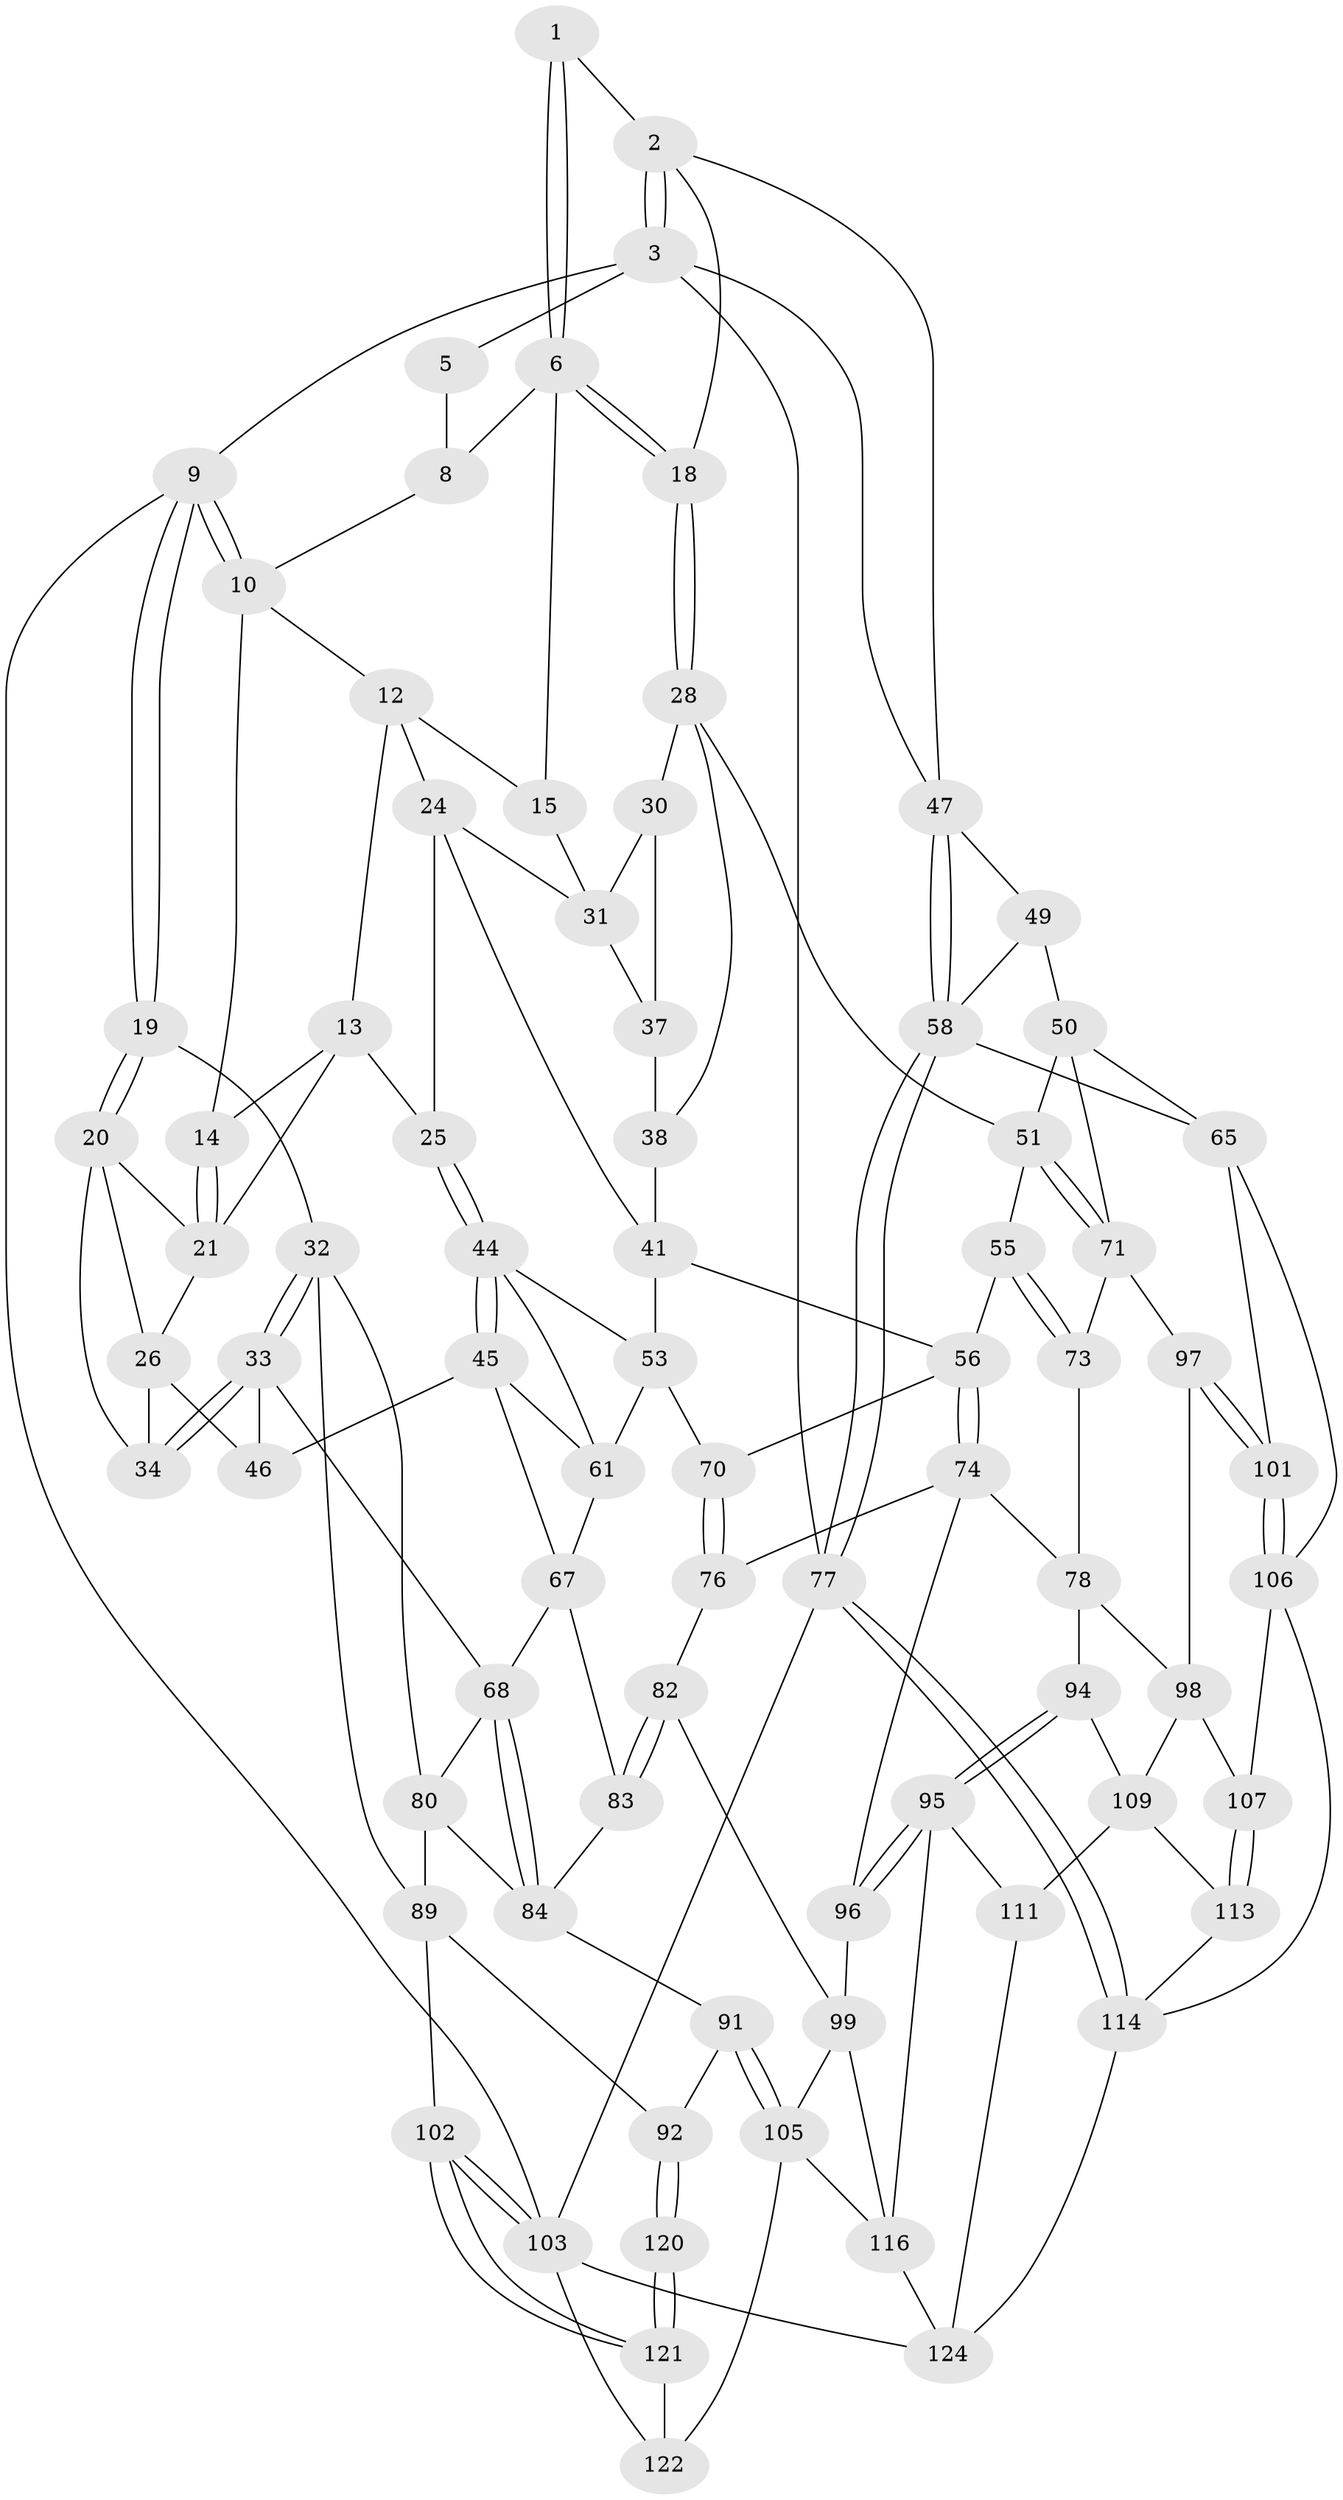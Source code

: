 // original degree distribution, {3: 0.015873015873015872, 4: 0.25396825396825395, 5: 0.49206349206349204, 6: 0.23809523809523808}
// Generated by graph-tools (version 1.1) at 2025/42/03/06/25 10:42:26]
// undirected, 78 vertices, 170 edges
graph export_dot {
graph [start="1"]
  node [color=gray90,style=filled];
  1 [pos="+0.7999320685310737+0"];
  2 [pos="+0.9466642665970438+0.07779271248549942",super="+17"];
  3 [pos="+1+0.05104516319101443",super="+4"];
  5 [pos="+0.770957504496623+0"];
  6 [pos="+0.7500115589740132+0.12287958889206099",super="+7"];
  8 [pos="+0.4483163708434342+0"];
  9 [pos="+0+0"];
  10 [pos="+0.31433726861059164+0",super="+11"];
  12 [pos="+0.3952802945712776+0.14003054905383736",super="+16"];
  13 [pos="+0.29304387280946287+0.1285099572888267",super="+22"];
  14 [pos="+0.2281592050321337+0.022145613503246106"];
  15 [pos="+0.5414131840555547+0.1581167129133258"];
  18 [pos="+0.758079052389834+0.18238689692137905"];
  19 [pos="+0+0"];
  20 [pos="+0.12690502080850533+0.11106858780422126",super="+27"];
  21 [pos="+0.1736329173804039+0.09354202788402378",super="+23"];
  24 [pos="+0.3942557372870808+0.22522758931257145",super="+36"];
  25 [pos="+0.34296255658629893+0.24690494892070736"];
  26 [pos="+0.20009549109457314+0.23117825866542463",super="+43"];
  28 [pos="+0.7261761331237533+0.22134928033367074",super="+29"];
  30 [pos="+0.6086248270265225+0.1976330176031291"];
  31 [pos="+0.5539687214640662+0.17492286252571593",super="+35"];
  32 [pos="+0+0.36655961514816493",super="+81"];
  33 [pos="+0+0.34714655466060773",super="+60"];
  34 [pos="+0+0.3032736346255659"];
  37 [pos="+0.585360380345155+0.2671774207164496",super="+39"];
  38 [pos="+0.6946770333700318+0.2427564029327639",super="+40"];
  41 [pos="+0.5636763584401466+0.37736784842173604",super="+42"];
  44 [pos="+0.3188827514088695+0.3090581412087627",super="+54"];
  45 [pos="+0.2919464940376734+0.3371100178113171",super="+62"];
  46 [pos="+0.17344331830536389+0.3057883145466887"];
  47 [pos="+1+0.16406648082892328",super="+48"];
  49 [pos="+0.9000371286975983+0.3200026850870847"];
  50 [pos="+0.8572629908419631+0.3550563038823795",super="+66"];
  51 [pos="+0.7856048309408283+0.3786907346531502",super="+52"];
  53 [pos="+0.47738440379526353+0.35546182986498337",super="+63"];
  55 [pos="+0.690480568843932+0.4288625790268352"];
  56 [pos="+0.5928512486666283+0.4120245325860883",super="+57"];
  58 [pos="+1+0.5172534558900356",super="+59"];
  61 [pos="+0.3926133701499304+0.38299041116606036",super="+64"];
  65 [pos="+1+0.5427650852608604",super="+100"];
  67 [pos="+0.2894319477294818+0.46142422296468005",super="+79"];
  68 [pos="+0.21905831090002476+0.4751477844418111",super="+69"];
  70 [pos="+0.44905164582411594+0.5120704207633163"];
  71 [pos="+0.8834217629338569+0.5231693835013864",super="+72"];
  73 [pos="+0.7122686135740188+0.5257756713751502"];
  74 [pos="+0.5601725817274227+0.5764050982075819",super="+75"];
  76 [pos="+0.4745679137982998+0.5732287444022287"];
  77 [pos="+1+1"];
  78 [pos="+0.57364499912205+0.5824154643981037",super="+93"];
  80 [pos="+0.05489355527211547+0.5519186753983054",super="+85"];
  82 [pos="+0.45211150254610666+0.591991569123665",super="+88"];
  83 [pos="+0.31382565468495893+0.5606232163636587",super="+86"];
  84 [pos="+0.19308597163462232+0.5733210471658118",super="+87"];
  89 [pos="+0.10645758442456166+0.7074056641605594",super="+90"];
  91 [pos="+0.2027798544328922+0.7025515844326025"];
  92 [pos="+0.12402850306979445+0.7301561102128372"];
  94 [pos="+0.6196687609433302+0.6841088115125303"];
  95 [pos="+0.5333454762783945+0.7532488071027544",super="+112"];
  96 [pos="+0.5128537209245287+0.664410158074287"];
  97 [pos="+0.7590628051239706+0.6239665703003953"];
  98 [pos="+0.7197005130070987+0.6440451898590598",super="+108"];
  99 [pos="+0.3782948189473144+0.7210851395696932",super="+104"];
  101 [pos="+0.801550284349324+0.6939465450670772"];
  102 [pos="+0+1"];
  103 [pos="+0+1",super="+126"];
  105 [pos="+0.30850212057581816+0.7558780213223274",super="+119"];
  106 [pos="+0.7633528867093811+0.7625330368988119",super="+115"];
  107 [pos="+0.752187399054371+0.7714577477636272"];
  109 [pos="+0.6573329302798281+0.7377790303741664",super="+110"];
  111 [pos="+0.5507879587321491+0.8920950609410429"];
  113 [pos="+0.7338695151838289+0.8106333411404131"];
  114 [pos="+1+1",super="+117"];
  116 [pos="+0.4232016282296718+0.754458752301999",super="+118"];
  120 [pos="+0.11650971406257363+0.7533920471789998"];
  121 [pos="+0+0.9204678544955245",super="+123"];
  122 [pos="+0.2662066452312901+0.9263159409638829"];
  124 [pos="+0.6286509206552839+1",super="+125"];
  1 -- 2;
  1 -- 6;
  1 -- 6;
  2 -- 3;
  2 -- 3;
  2 -- 18;
  2 -- 47;
  3 -- 47;
  3 -- 9;
  3 -- 5;
  3 -- 77;
  5 -- 8;
  6 -- 18;
  6 -- 18;
  6 -- 8;
  6 -- 15;
  8 -- 10;
  9 -- 10;
  9 -- 10;
  9 -- 19;
  9 -- 19;
  9 -- 103;
  10 -- 14;
  10 -- 12;
  12 -- 13;
  12 -- 24;
  12 -- 15;
  13 -- 14;
  13 -- 25;
  13 -- 21;
  14 -- 21;
  14 -- 21;
  15 -- 31;
  18 -- 28;
  18 -- 28;
  19 -- 20;
  19 -- 20;
  19 -- 32;
  20 -- 21;
  20 -- 26;
  20 -- 34;
  21 -- 26;
  24 -- 25;
  24 -- 41;
  24 -- 31;
  25 -- 44;
  25 -- 44;
  26 -- 34;
  26 -- 46;
  28 -- 51;
  28 -- 38;
  28 -- 30;
  30 -- 31;
  30 -- 37;
  31 -- 37;
  32 -- 33;
  32 -- 33;
  32 -- 89;
  32 -- 80;
  33 -- 34;
  33 -- 34;
  33 -- 46;
  33 -- 68;
  37 -- 38 [weight=2];
  38 -- 41;
  41 -- 53;
  41 -- 56;
  44 -- 45;
  44 -- 45;
  44 -- 61;
  44 -- 53;
  45 -- 46;
  45 -- 67;
  45 -- 61;
  47 -- 58;
  47 -- 58;
  47 -- 49;
  49 -- 50;
  49 -- 58;
  50 -- 51;
  50 -- 65;
  50 -- 71;
  51 -- 71;
  51 -- 71;
  51 -- 55;
  53 -- 61;
  53 -- 70;
  55 -- 56;
  55 -- 73;
  55 -- 73;
  56 -- 74;
  56 -- 74;
  56 -- 70;
  58 -- 77;
  58 -- 77;
  58 -- 65;
  61 -- 67;
  65 -- 106;
  65 -- 101;
  67 -- 68;
  67 -- 83;
  68 -- 84;
  68 -- 84;
  68 -- 80;
  70 -- 76;
  70 -- 76;
  71 -- 73;
  71 -- 97;
  73 -- 78;
  74 -- 78;
  74 -- 96;
  74 -- 76;
  76 -- 82;
  77 -- 114;
  77 -- 114;
  77 -- 103;
  78 -- 94;
  78 -- 98;
  80 -- 89;
  80 -- 84;
  82 -- 83 [weight=2];
  82 -- 83;
  82 -- 99;
  83 -- 84;
  84 -- 91;
  89 -- 92;
  89 -- 102;
  91 -- 92;
  91 -- 105;
  91 -- 105;
  92 -- 120;
  92 -- 120;
  94 -- 95;
  94 -- 95;
  94 -- 109;
  95 -- 96;
  95 -- 96;
  95 -- 116;
  95 -- 111;
  96 -- 99;
  97 -- 98;
  97 -- 101;
  97 -- 101;
  98 -- 107;
  98 -- 109;
  99 -- 105;
  99 -- 116;
  101 -- 106;
  101 -- 106;
  102 -- 103;
  102 -- 103;
  102 -- 121;
  102 -- 121;
  103 -- 122;
  103 -- 124;
  105 -- 122;
  105 -- 116;
  106 -- 107;
  106 -- 114;
  107 -- 113;
  107 -- 113;
  109 -- 113;
  109 -- 111;
  111 -- 124;
  113 -- 114;
  114 -- 124;
  116 -- 124;
  120 -- 121 [weight=2];
  120 -- 121;
  121 -- 122;
}
